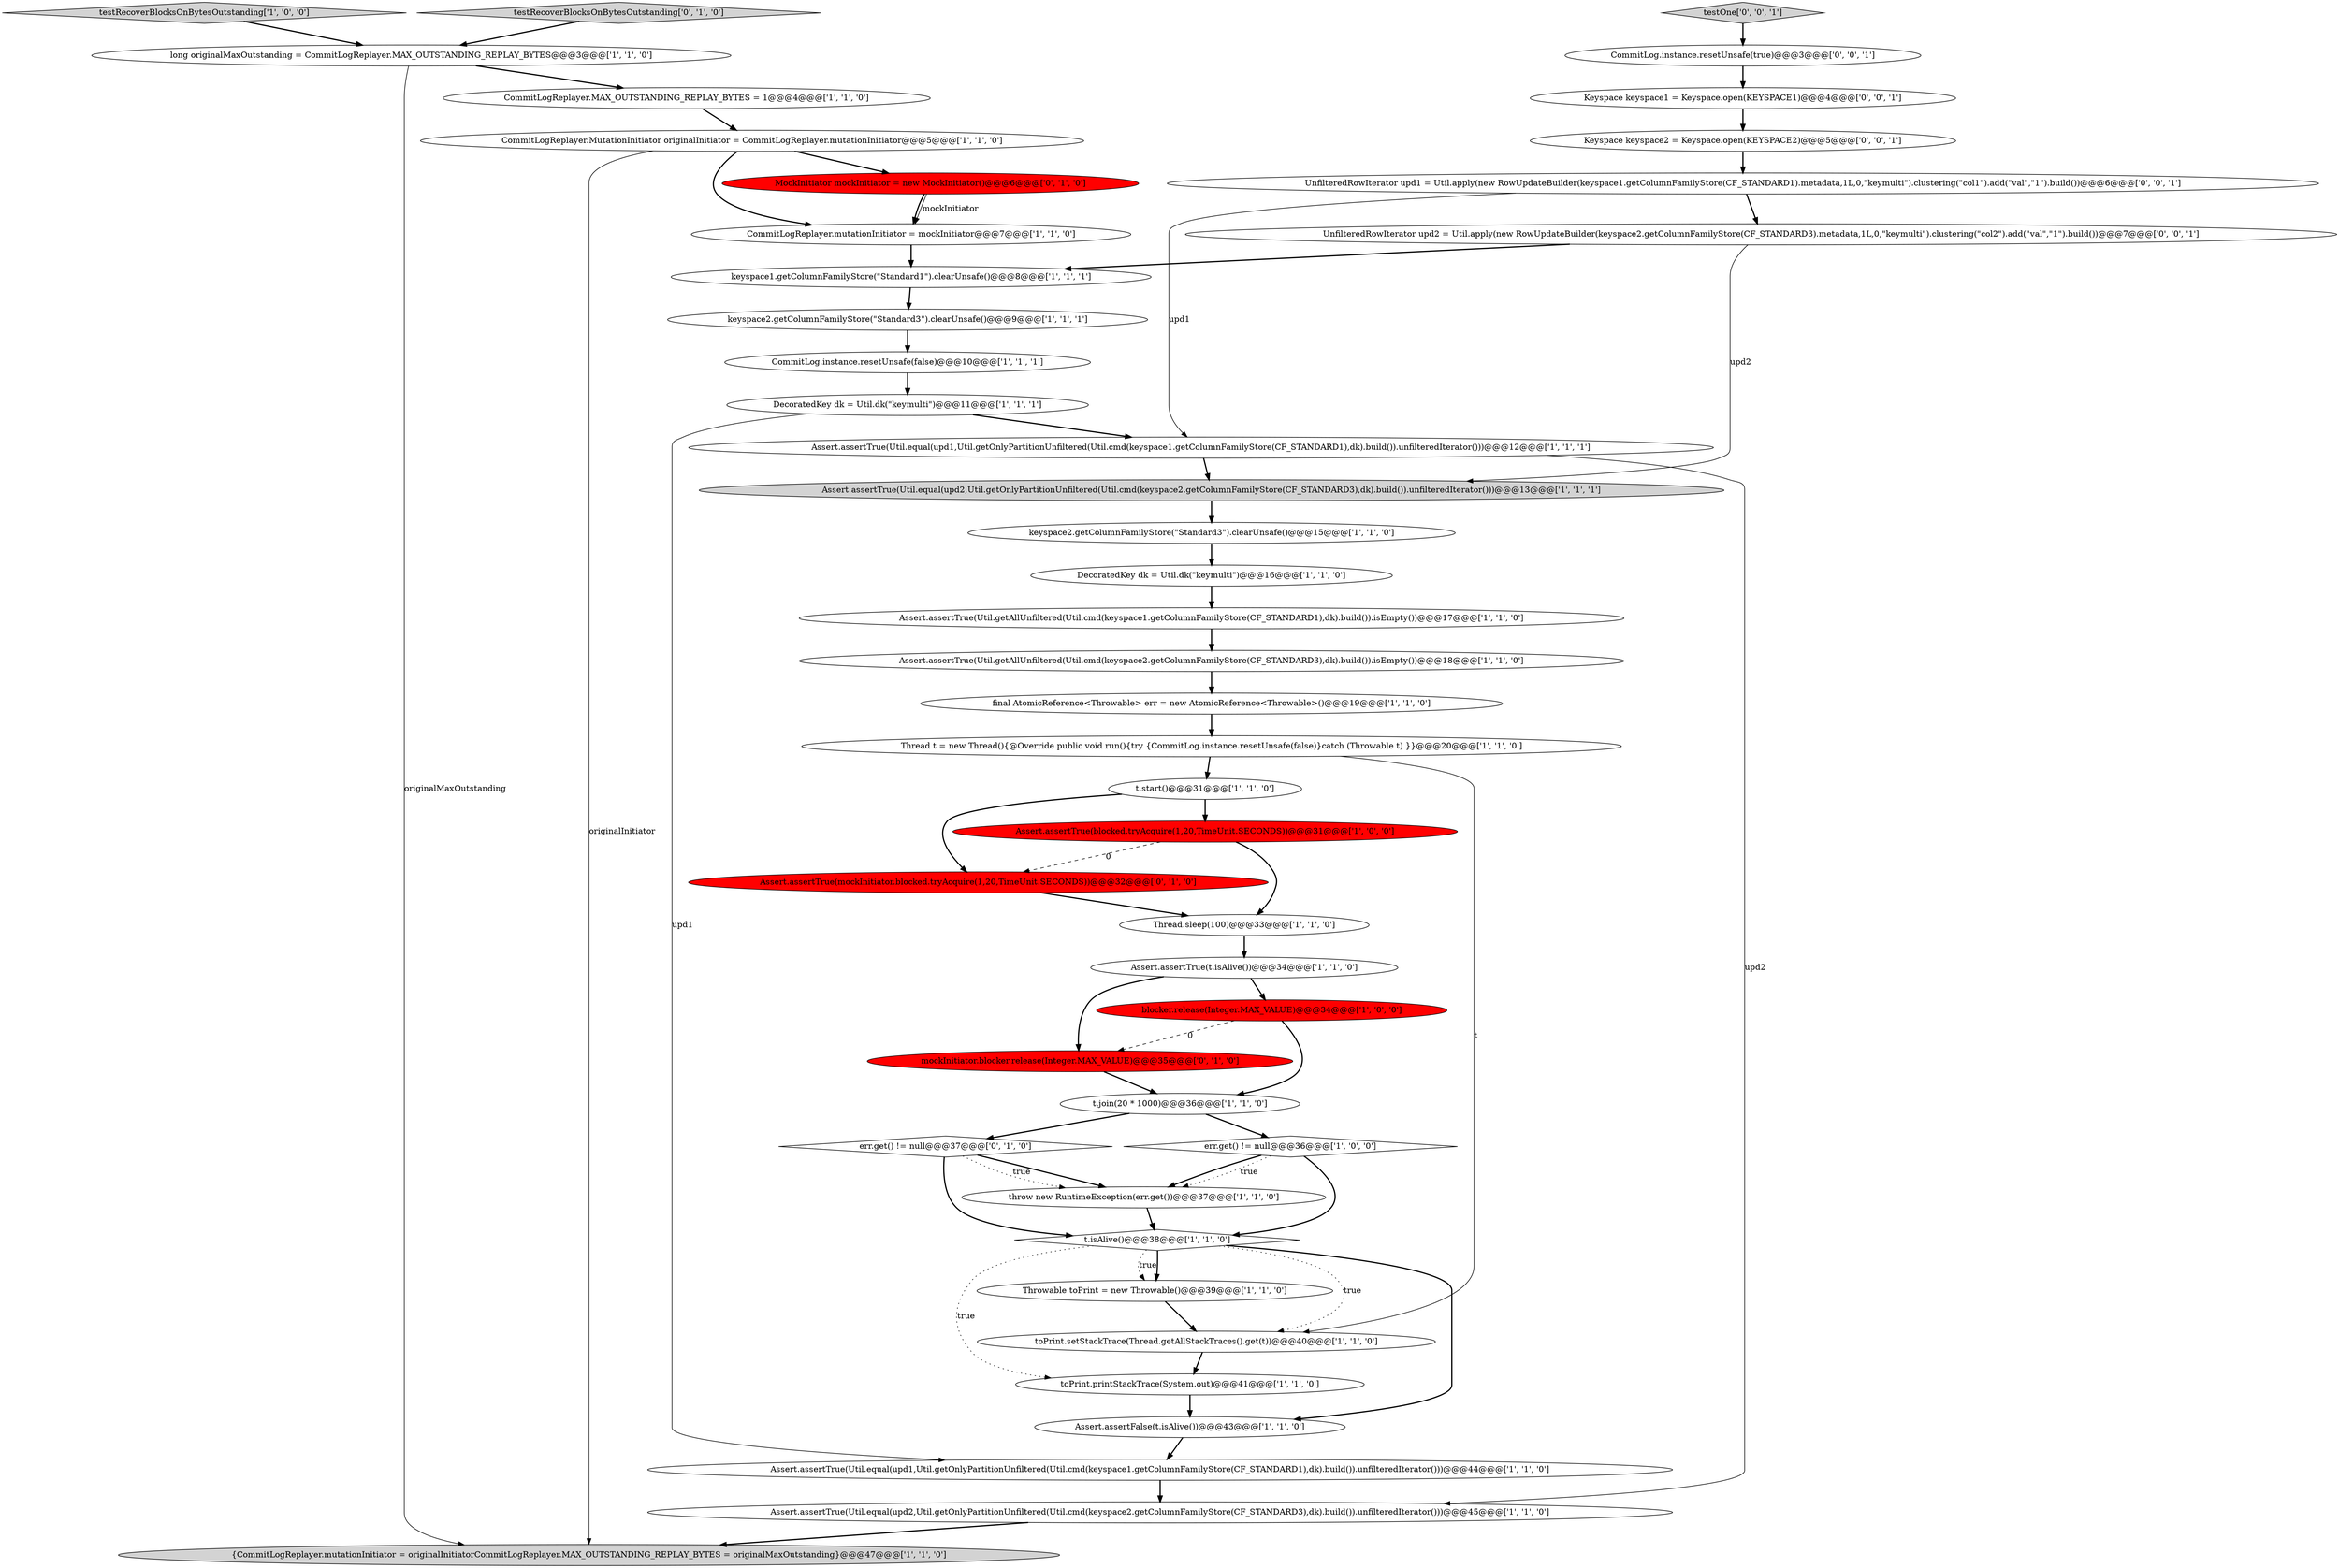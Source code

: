 digraph {
18 [style = filled, label = "Assert.assertTrue(blocked.tryAcquire(1,20,TimeUnit.SECONDS))@@@31@@@['1', '0', '0']", fillcolor = red, shape = ellipse image = "AAA1AAABBB1BBB"];
17 [style = filled, label = "toPrint.printStackTrace(System.out)@@@41@@@['1', '1', '0']", fillcolor = white, shape = ellipse image = "AAA0AAABBB1BBB"];
12 [style = filled, label = "long originalMaxOutstanding = CommitLogReplayer.MAX_OUTSTANDING_REPLAY_BYTES@@@3@@@['1', '1', '0']", fillcolor = white, shape = ellipse image = "AAA0AAABBB1BBB"];
24 [style = filled, label = "Assert.assertTrue(Util.getAllUnfiltered(Util.cmd(keyspace2.getColumnFamilyStore(CF_STANDARD3),dk).build()).isEmpty())@@@18@@@['1', '1', '0']", fillcolor = white, shape = ellipse image = "AAA0AAABBB1BBB"];
26 [style = filled, label = "CommitLogReplayer.MutationInitiator originalInitiator = CommitLogReplayer.mutationInitiator@@@5@@@['1', '1', '0']", fillcolor = white, shape = ellipse image = "AAA0AAABBB1BBB"];
8 [style = filled, label = "{CommitLogReplayer.mutationInitiator = originalInitiatorCommitLogReplayer.MAX_OUTSTANDING_REPLAY_BYTES = originalMaxOutstanding}@@@47@@@['1', '1', '0']", fillcolor = lightgray, shape = ellipse image = "AAA0AAABBB1BBB"];
34 [style = filled, label = "err.get() != null@@@37@@@['0', '1', '0']", fillcolor = white, shape = diamond image = "AAA0AAABBB2BBB"];
21 [style = filled, label = "t.isAlive()@@@38@@@['1', '1', '0']", fillcolor = white, shape = diamond image = "AAA0AAABBB1BBB"];
37 [style = filled, label = "MockInitiator mockInitiator = new MockInitiator()@@@6@@@['0', '1', '0']", fillcolor = red, shape = ellipse image = "AAA1AAABBB2BBB"];
33 [style = filled, label = "mockInitiator.blocker.release(Integer.MAX_VALUE)@@@35@@@['0', '1', '0']", fillcolor = red, shape = ellipse image = "AAA1AAABBB2BBB"];
1 [style = filled, label = "Assert.assertTrue(Util.equal(upd2,Util.getOnlyPartitionUnfiltered(Util.cmd(keyspace2.getColumnFamilyStore(CF_STANDARD3),dk).build()).unfilteredIterator()))@@@13@@@['1', '1', '1']", fillcolor = lightgray, shape = ellipse image = "AAA0AAABBB1BBB"];
16 [style = filled, label = "keyspace1.getColumnFamilyStore(\"Standard1\").clearUnsafe()@@@8@@@['1', '1', '1']", fillcolor = white, shape = ellipse image = "AAA0AAABBB1BBB"];
42 [style = filled, label = "Keyspace keyspace2 = Keyspace.open(KEYSPACE2)@@@5@@@['0', '0', '1']", fillcolor = white, shape = ellipse image = "AAA0AAABBB3BBB"];
11 [style = filled, label = "blocker.release(Integer.MAX_VALUE)@@@34@@@['1', '0', '0']", fillcolor = red, shape = ellipse image = "AAA1AAABBB1BBB"];
13 [style = filled, label = "CommitLogReplayer.MAX_OUTSTANDING_REPLAY_BYTES = 1@@@4@@@['1', '1', '0']", fillcolor = white, shape = ellipse image = "AAA0AAABBB1BBB"];
43 [style = filled, label = "Keyspace keyspace1 = Keyspace.open(KEYSPACE1)@@@4@@@['0', '0', '1']", fillcolor = white, shape = ellipse image = "AAA0AAABBB3BBB"];
19 [style = filled, label = "CommitLogReplayer.mutationInitiator = mockInitiator@@@7@@@['1', '1', '0']", fillcolor = white, shape = ellipse image = "AAA0AAABBB1BBB"];
20 [style = filled, label = "keyspace2.getColumnFamilyStore(\"Standard3\").clearUnsafe()@@@15@@@['1', '1', '0']", fillcolor = white, shape = ellipse image = "AAA0AAABBB1BBB"];
4 [style = filled, label = "Throwable toPrint = new Throwable()@@@39@@@['1', '1', '0']", fillcolor = white, shape = ellipse image = "AAA0AAABBB1BBB"];
14 [style = filled, label = "testRecoverBlocksOnBytesOutstanding['1', '0', '0']", fillcolor = lightgray, shape = diamond image = "AAA0AAABBB1BBB"];
27 [style = filled, label = "final AtomicReference<Throwable> err = new AtomicReference<Throwable>()@@@19@@@['1', '1', '0']", fillcolor = white, shape = ellipse image = "AAA0AAABBB1BBB"];
22 [style = filled, label = "CommitLog.instance.resetUnsafe(false)@@@10@@@['1', '1', '1']", fillcolor = white, shape = ellipse image = "AAA0AAABBB1BBB"];
29 [style = filled, label = "Assert.assertTrue(Util.getAllUnfiltered(Util.cmd(keyspace1.getColumnFamilyStore(CF_STANDARD1),dk).build()).isEmpty())@@@17@@@['1', '1', '0']", fillcolor = white, shape = ellipse image = "AAA0AAABBB1BBB"];
39 [style = filled, label = "UnfilteredRowIterator upd2 = Util.apply(new RowUpdateBuilder(keyspace2.getColumnFamilyStore(CF_STANDARD3).metadata,1L,0,\"keymulti\").clustering(\"col2\").add(\"val\",\"1\").build())@@@7@@@['0', '0', '1']", fillcolor = white, shape = ellipse image = "AAA0AAABBB3BBB"];
15 [style = filled, label = "keyspace2.getColumnFamilyStore(\"Standard3\").clearUnsafe()@@@9@@@['1', '1', '1']", fillcolor = white, shape = ellipse image = "AAA0AAABBB1BBB"];
25 [style = filled, label = "Assert.assertTrue(t.isAlive())@@@34@@@['1', '1', '0']", fillcolor = white, shape = ellipse image = "AAA0AAABBB1BBB"];
5 [style = filled, label = "Assert.assertFalse(t.isAlive())@@@43@@@['1', '1', '0']", fillcolor = white, shape = ellipse image = "AAA0AAABBB1BBB"];
30 [style = filled, label = "throw new RuntimeException(err.get())@@@37@@@['1', '1', '0']", fillcolor = white, shape = ellipse image = "AAA0AAABBB1BBB"];
2 [style = filled, label = "toPrint.setStackTrace(Thread.getAllStackTraces().get(t))@@@40@@@['1', '1', '0']", fillcolor = white, shape = ellipse image = "AAA0AAABBB1BBB"];
3 [style = filled, label = "t.join(20 * 1000)@@@36@@@['1', '1', '0']", fillcolor = white, shape = ellipse image = "AAA0AAABBB1BBB"];
28 [style = filled, label = "DecoratedKey dk = Util.dk(\"keymulti\")@@@16@@@['1', '1', '0']", fillcolor = white, shape = ellipse image = "AAA0AAABBB1BBB"];
38 [style = filled, label = "UnfilteredRowIterator upd1 = Util.apply(new RowUpdateBuilder(keyspace1.getColumnFamilyStore(CF_STANDARD1).metadata,1L,0,\"keymulti\").clustering(\"col1\").add(\"val\",\"1\").build())@@@6@@@['0', '0', '1']", fillcolor = white, shape = ellipse image = "AAA0AAABBB3BBB"];
32 [style = filled, label = "Thread.sleep(100)@@@33@@@['1', '1', '0']", fillcolor = white, shape = ellipse image = "AAA0AAABBB1BBB"];
31 [style = filled, label = "Thread t = new Thread(){@Override public void run(){try {CommitLog.instance.resetUnsafe(false)}catch (Throwable t) }}@@@20@@@['1', '1', '0']", fillcolor = white, shape = ellipse image = "AAA0AAABBB1BBB"];
40 [style = filled, label = "testOne['0', '0', '1']", fillcolor = lightgray, shape = diamond image = "AAA0AAABBB3BBB"];
0 [style = filled, label = "DecoratedKey dk = Util.dk(\"keymulti\")@@@11@@@['1', '1', '1']", fillcolor = white, shape = ellipse image = "AAA0AAABBB1BBB"];
35 [style = filled, label = "testRecoverBlocksOnBytesOutstanding['0', '1', '0']", fillcolor = lightgray, shape = diamond image = "AAA0AAABBB2BBB"];
36 [style = filled, label = "Assert.assertTrue(mockInitiator.blocked.tryAcquire(1,20,TimeUnit.SECONDS))@@@32@@@['0', '1', '0']", fillcolor = red, shape = ellipse image = "AAA1AAABBB2BBB"];
41 [style = filled, label = "CommitLog.instance.resetUnsafe(true)@@@3@@@['0', '0', '1']", fillcolor = white, shape = ellipse image = "AAA0AAABBB3BBB"];
7 [style = filled, label = "Assert.assertTrue(Util.equal(upd2,Util.getOnlyPartitionUnfiltered(Util.cmd(keyspace2.getColumnFamilyStore(CF_STANDARD3),dk).build()).unfilteredIterator()))@@@45@@@['1', '1', '0']", fillcolor = white, shape = ellipse image = "AAA0AAABBB1BBB"];
23 [style = filled, label = "err.get() != null@@@36@@@['1', '0', '0']", fillcolor = white, shape = diamond image = "AAA0AAABBB1BBB"];
10 [style = filled, label = "t.start()@@@31@@@['1', '1', '0']", fillcolor = white, shape = ellipse image = "AAA0AAABBB1BBB"];
6 [style = filled, label = "Assert.assertTrue(Util.equal(upd1,Util.getOnlyPartitionUnfiltered(Util.cmd(keyspace1.getColumnFamilyStore(CF_STANDARD1),dk).build()).unfilteredIterator()))@@@44@@@['1', '1', '0']", fillcolor = white, shape = ellipse image = "AAA0AAABBB1BBB"];
9 [style = filled, label = "Assert.assertTrue(Util.equal(upd1,Util.getOnlyPartitionUnfiltered(Util.cmd(keyspace1.getColumnFamilyStore(CF_STANDARD1),dk).build()).unfilteredIterator()))@@@12@@@['1', '1', '1']", fillcolor = white, shape = ellipse image = "AAA0AAABBB1BBB"];
2->17 [style = bold, label=""];
28->29 [style = bold, label=""];
16->15 [style = bold, label=""];
10->18 [style = bold, label=""];
17->5 [style = bold, label=""];
0->9 [style = bold, label=""];
39->16 [style = bold, label=""];
23->30 [style = bold, label=""];
33->3 [style = bold, label=""];
25->33 [style = bold, label=""];
0->6 [style = solid, label="upd1"];
11->33 [style = dashed, label="0"];
31->2 [style = solid, label="t"];
20->28 [style = bold, label=""];
43->42 [style = bold, label=""];
1->20 [style = bold, label=""];
27->31 [style = bold, label=""];
36->32 [style = bold, label=""];
23->30 [style = dotted, label="true"];
21->2 [style = dotted, label="true"];
21->17 [style = dotted, label="true"];
12->8 [style = solid, label="originalMaxOutstanding"];
4->2 [style = bold, label=""];
26->19 [style = bold, label=""];
7->8 [style = bold, label=""];
38->39 [style = bold, label=""];
21->4 [style = dotted, label="true"];
34->30 [style = bold, label=""];
10->36 [style = bold, label=""];
15->22 [style = bold, label=""];
19->16 [style = bold, label=""];
26->8 [style = solid, label="originalInitiator"];
3->34 [style = bold, label=""];
12->13 [style = bold, label=""];
21->5 [style = bold, label=""];
3->23 [style = bold, label=""];
30->21 [style = bold, label=""];
39->1 [style = solid, label="upd2"];
22->0 [style = bold, label=""];
5->6 [style = bold, label=""];
23->21 [style = bold, label=""];
11->3 [style = bold, label=""];
13->26 [style = bold, label=""];
31->10 [style = bold, label=""];
25->11 [style = bold, label=""];
18->36 [style = dashed, label="0"];
14->12 [style = bold, label=""];
32->25 [style = bold, label=""];
40->41 [style = bold, label=""];
18->32 [style = bold, label=""];
26->37 [style = bold, label=""];
37->19 [style = bold, label=""];
35->12 [style = bold, label=""];
9->1 [style = bold, label=""];
6->7 [style = bold, label=""];
29->24 [style = bold, label=""];
34->30 [style = dotted, label="true"];
41->43 [style = bold, label=""];
38->9 [style = solid, label="upd1"];
24->27 [style = bold, label=""];
42->38 [style = bold, label=""];
34->21 [style = bold, label=""];
9->7 [style = solid, label="upd2"];
37->19 [style = solid, label="mockInitiator"];
21->4 [style = bold, label=""];
}
